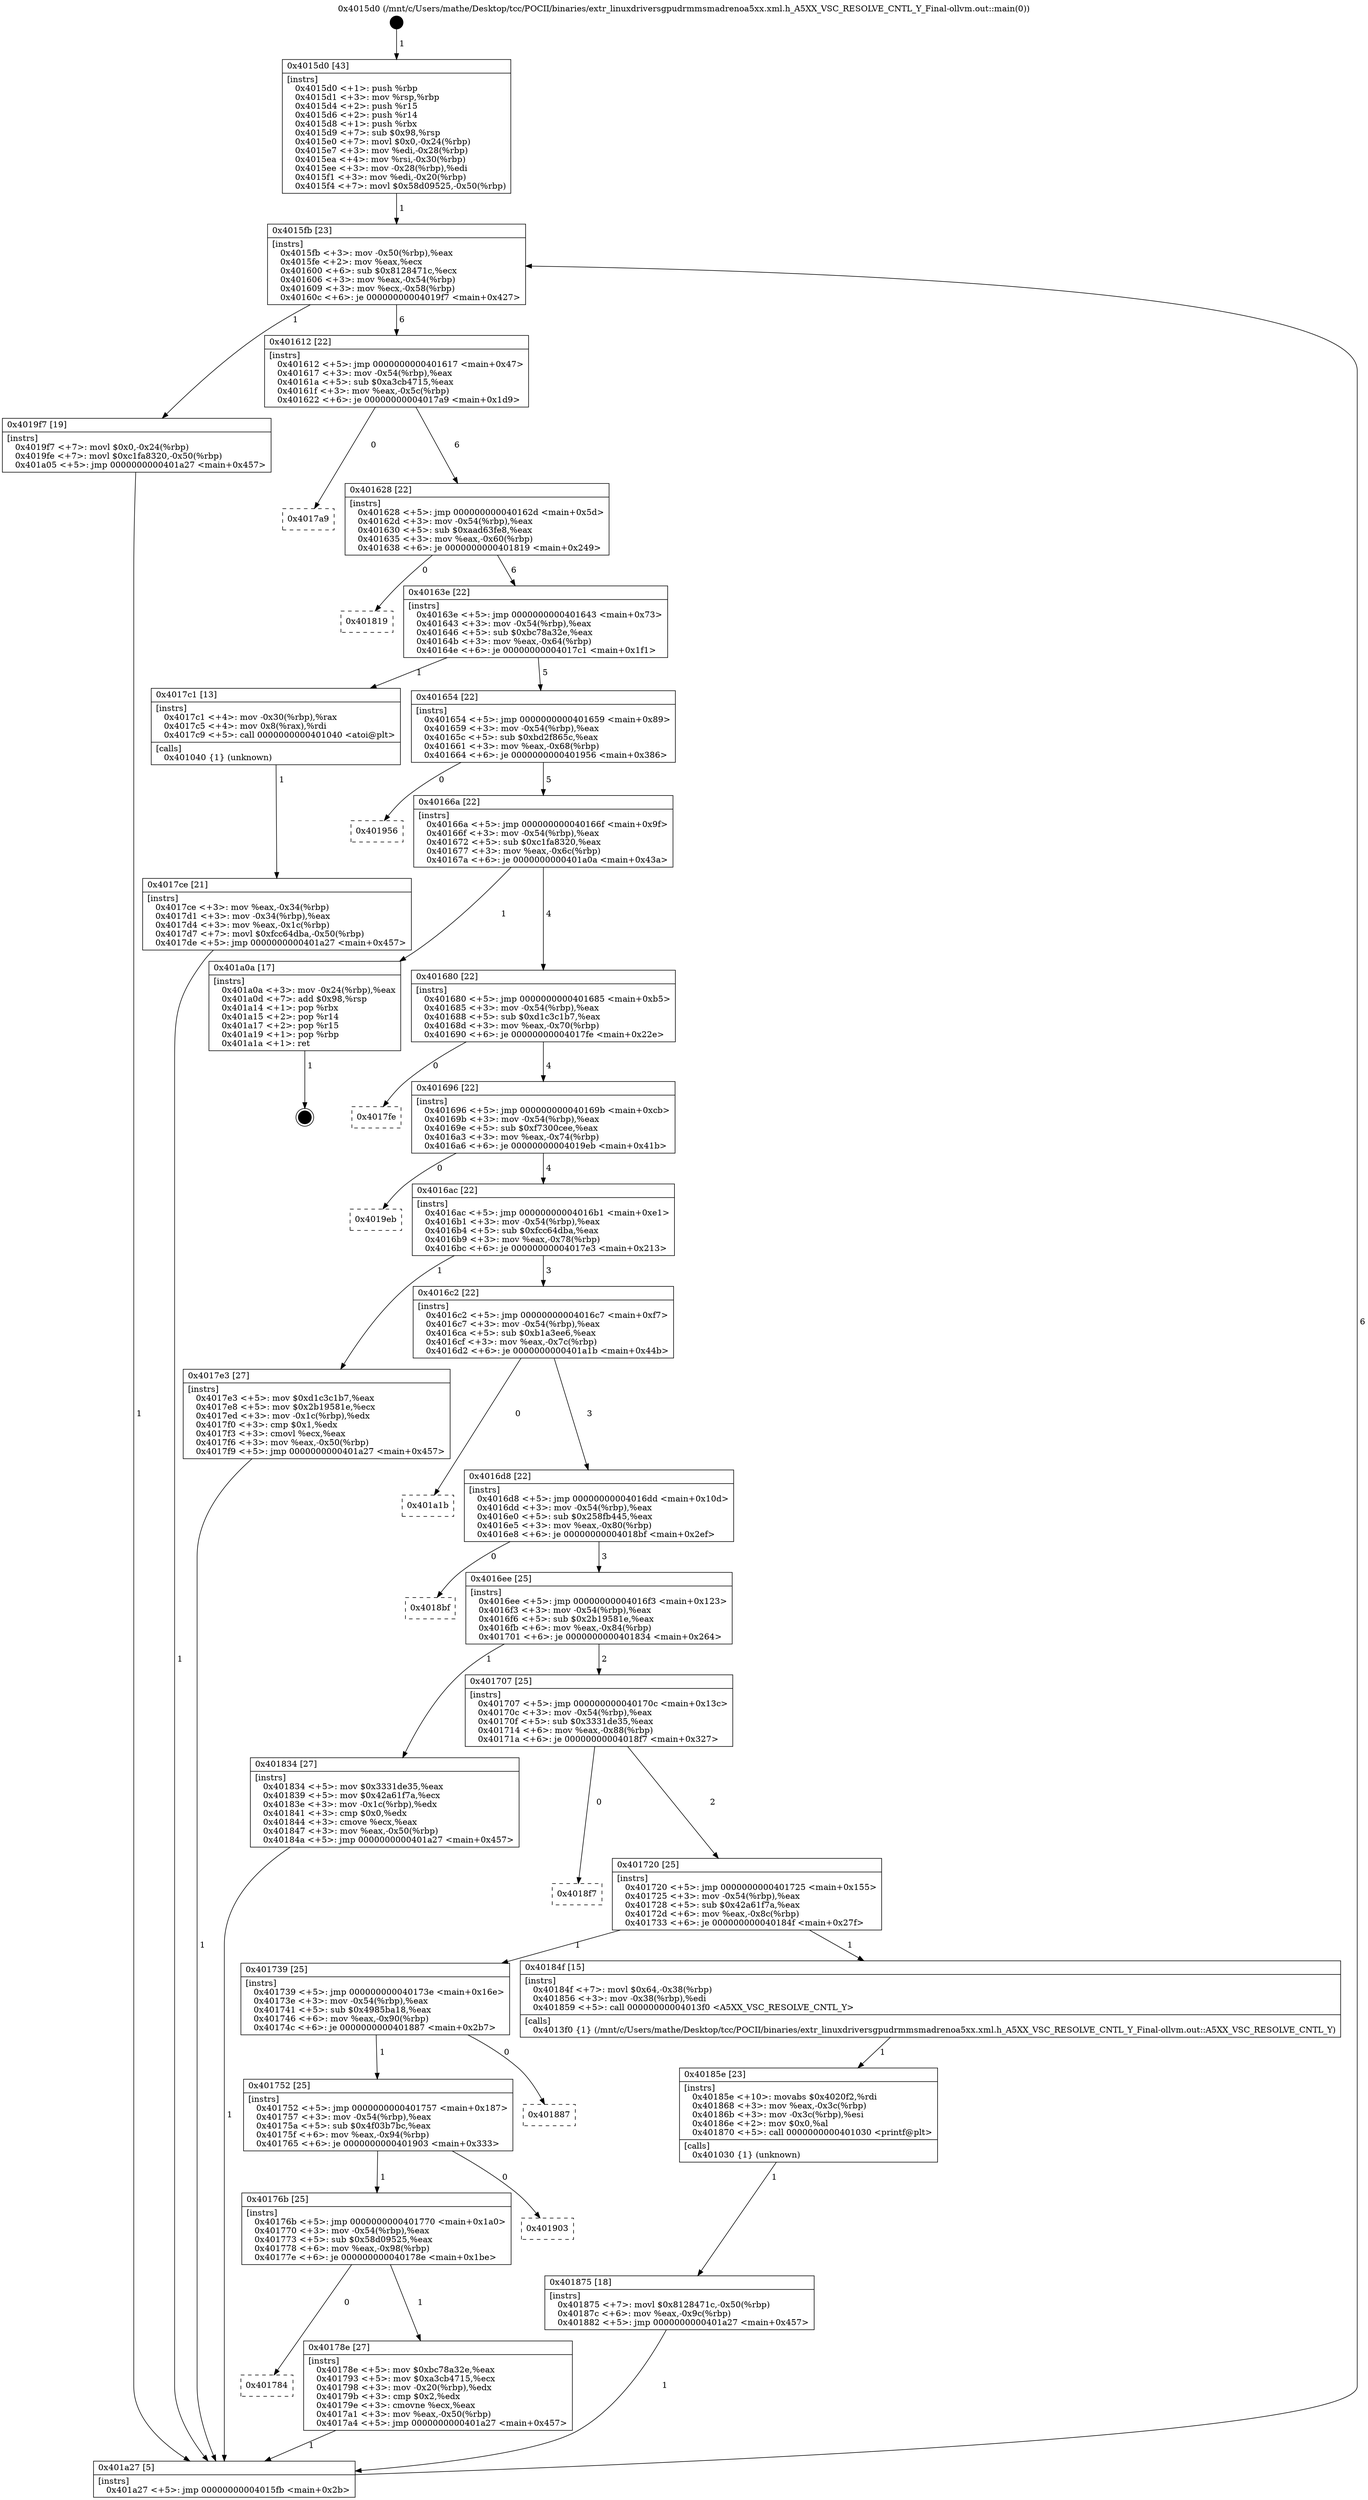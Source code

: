 digraph "0x4015d0" {
  label = "0x4015d0 (/mnt/c/Users/mathe/Desktop/tcc/POCII/binaries/extr_linuxdriversgpudrmmsmadrenoa5xx.xml.h_A5XX_VSC_RESOLVE_CNTL_Y_Final-ollvm.out::main(0))"
  labelloc = "t"
  node[shape=record]

  Entry [label="",width=0.3,height=0.3,shape=circle,fillcolor=black,style=filled]
  "0x4015fb" [label="{
     0x4015fb [23]\l
     | [instrs]\l
     &nbsp;&nbsp;0x4015fb \<+3\>: mov -0x50(%rbp),%eax\l
     &nbsp;&nbsp;0x4015fe \<+2\>: mov %eax,%ecx\l
     &nbsp;&nbsp;0x401600 \<+6\>: sub $0x8128471c,%ecx\l
     &nbsp;&nbsp;0x401606 \<+3\>: mov %eax,-0x54(%rbp)\l
     &nbsp;&nbsp;0x401609 \<+3\>: mov %ecx,-0x58(%rbp)\l
     &nbsp;&nbsp;0x40160c \<+6\>: je 00000000004019f7 \<main+0x427\>\l
  }"]
  "0x4019f7" [label="{
     0x4019f7 [19]\l
     | [instrs]\l
     &nbsp;&nbsp;0x4019f7 \<+7\>: movl $0x0,-0x24(%rbp)\l
     &nbsp;&nbsp;0x4019fe \<+7\>: movl $0xc1fa8320,-0x50(%rbp)\l
     &nbsp;&nbsp;0x401a05 \<+5\>: jmp 0000000000401a27 \<main+0x457\>\l
  }"]
  "0x401612" [label="{
     0x401612 [22]\l
     | [instrs]\l
     &nbsp;&nbsp;0x401612 \<+5\>: jmp 0000000000401617 \<main+0x47\>\l
     &nbsp;&nbsp;0x401617 \<+3\>: mov -0x54(%rbp),%eax\l
     &nbsp;&nbsp;0x40161a \<+5\>: sub $0xa3cb4715,%eax\l
     &nbsp;&nbsp;0x40161f \<+3\>: mov %eax,-0x5c(%rbp)\l
     &nbsp;&nbsp;0x401622 \<+6\>: je 00000000004017a9 \<main+0x1d9\>\l
  }"]
  Exit [label="",width=0.3,height=0.3,shape=circle,fillcolor=black,style=filled,peripheries=2]
  "0x4017a9" [label="{
     0x4017a9\l
  }", style=dashed]
  "0x401628" [label="{
     0x401628 [22]\l
     | [instrs]\l
     &nbsp;&nbsp;0x401628 \<+5\>: jmp 000000000040162d \<main+0x5d\>\l
     &nbsp;&nbsp;0x40162d \<+3\>: mov -0x54(%rbp),%eax\l
     &nbsp;&nbsp;0x401630 \<+5\>: sub $0xaad63fe8,%eax\l
     &nbsp;&nbsp;0x401635 \<+3\>: mov %eax,-0x60(%rbp)\l
     &nbsp;&nbsp;0x401638 \<+6\>: je 0000000000401819 \<main+0x249\>\l
  }"]
  "0x401875" [label="{
     0x401875 [18]\l
     | [instrs]\l
     &nbsp;&nbsp;0x401875 \<+7\>: movl $0x8128471c,-0x50(%rbp)\l
     &nbsp;&nbsp;0x40187c \<+6\>: mov %eax,-0x9c(%rbp)\l
     &nbsp;&nbsp;0x401882 \<+5\>: jmp 0000000000401a27 \<main+0x457\>\l
  }"]
  "0x401819" [label="{
     0x401819\l
  }", style=dashed]
  "0x40163e" [label="{
     0x40163e [22]\l
     | [instrs]\l
     &nbsp;&nbsp;0x40163e \<+5\>: jmp 0000000000401643 \<main+0x73\>\l
     &nbsp;&nbsp;0x401643 \<+3\>: mov -0x54(%rbp),%eax\l
     &nbsp;&nbsp;0x401646 \<+5\>: sub $0xbc78a32e,%eax\l
     &nbsp;&nbsp;0x40164b \<+3\>: mov %eax,-0x64(%rbp)\l
     &nbsp;&nbsp;0x40164e \<+6\>: je 00000000004017c1 \<main+0x1f1\>\l
  }"]
  "0x40185e" [label="{
     0x40185e [23]\l
     | [instrs]\l
     &nbsp;&nbsp;0x40185e \<+10\>: movabs $0x4020f2,%rdi\l
     &nbsp;&nbsp;0x401868 \<+3\>: mov %eax,-0x3c(%rbp)\l
     &nbsp;&nbsp;0x40186b \<+3\>: mov -0x3c(%rbp),%esi\l
     &nbsp;&nbsp;0x40186e \<+2\>: mov $0x0,%al\l
     &nbsp;&nbsp;0x401870 \<+5\>: call 0000000000401030 \<printf@plt\>\l
     | [calls]\l
     &nbsp;&nbsp;0x401030 \{1\} (unknown)\l
  }"]
  "0x4017c1" [label="{
     0x4017c1 [13]\l
     | [instrs]\l
     &nbsp;&nbsp;0x4017c1 \<+4\>: mov -0x30(%rbp),%rax\l
     &nbsp;&nbsp;0x4017c5 \<+4\>: mov 0x8(%rax),%rdi\l
     &nbsp;&nbsp;0x4017c9 \<+5\>: call 0000000000401040 \<atoi@plt\>\l
     | [calls]\l
     &nbsp;&nbsp;0x401040 \{1\} (unknown)\l
  }"]
  "0x401654" [label="{
     0x401654 [22]\l
     | [instrs]\l
     &nbsp;&nbsp;0x401654 \<+5\>: jmp 0000000000401659 \<main+0x89\>\l
     &nbsp;&nbsp;0x401659 \<+3\>: mov -0x54(%rbp),%eax\l
     &nbsp;&nbsp;0x40165c \<+5\>: sub $0xbd2f865c,%eax\l
     &nbsp;&nbsp;0x401661 \<+3\>: mov %eax,-0x68(%rbp)\l
     &nbsp;&nbsp;0x401664 \<+6\>: je 0000000000401956 \<main+0x386\>\l
  }"]
  "0x4017ce" [label="{
     0x4017ce [21]\l
     | [instrs]\l
     &nbsp;&nbsp;0x4017ce \<+3\>: mov %eax,-0x34(%rbp)\l
     &nbsp;&nbsp;0x4017d1 \<+3\>: mov -0x34(%rbp),%eax\l
     &nbsp;&nbsp;0x4017d4 \<+3\>: mov %eax,-0x1c(%rbp)\l
     &nbsp;&nbsp;0x4017d7 \<+7\>: movl $0xfcc64dba,-0x50(%rbp)\l
     &nbsp;&nbsp;0x4017de \<+5\>: jmp 0000000000401a27 \<main+0x457\>\l
  }"]
  "0x401956" [label="{
     0x401956\l
  }", style=dashed]
  "0x40166a" [label="{
     0x40166a [22]\l
     | [instrs]\l
     &nbsp;&nbsp;0x40166a \<+5\>: jmp 000000000040166f \<main+0x9f\>\l
     &nbsp;&nbsp;0x40166f \<+3\>: mov -0x54(%rbp),%eax\l
     &nbsp;&nbsp;0x401672 \<+5\>: sub $0xc1fa8320,%eax\l
     &nbsp;&nbsp;0x401677 \<+3\>: mov %eax,-0x6c(%rbp)\l
     &nbsp;&nbsp;0x40167a \<+6\>: je 0000000000401a0a \<main+0x43a\>\l
  }"]
  "0x4015d0" [label="{
     0x4015d0 [43]\l
     | [instrs]\l
     &nbsp;&nbsp;0x4015d0 \<+1\>: push %rbp\l
     &nbsp;&nbsp;0x4015d1 \<+3\>: mov %rsp,%rbp\l
     &nbsp;&nbsp;0x4015d4 \<+2\>: push %r15\l
     &nbsp;&nbsp;0x4015d6 \<+2\>: push %r14\l
     &nbsp;&nbsp;0x4015d8 \<+1\>: push %rbx\l
     &nbsp;&nbsp;0x4015d9 \<+7\>: sub $0x98,%rsp\l
     &nbsp;&nbsp;0x4015e0 \<+7\>: movl $0x0,-0x24(%rbp)\l
     &nbsp;&nbsp;0x4015e7 \<+3\>: mov %edi,-0x28(%rbp)\l
     &nbsp;&nbsp;0x4015ea \<+4\>: mov %rsi,-0x30(%rbp)\l
     &nbsp;&nbsp;0x4015ee \<+3\>: mov -0x28(%rbp),%edi\l
     &nbsp;&nbsp;0x4015f1 \<+3\>: mov %edi,-0x20(%rbp)\l
     &nbsp;&nbsp;0x4015f4 \<+7\>: movl $0x58d09525,-0x50(%rbp)\l
  }"]
  "0x401a0a" [label="{
     0x401a0a [17]\l
     | [instrs]\l
     &nbsp;&nbsp;0x401a0a \<+3\>: mov -0x24(%rbp),%eax\l
     &nbsp;&nbsp;0x401a0d \<+7\>: add $0x98,%rsp\l
     &nbsp;&nbsp;0x401a14 \<+1\>: pop %rbx\l
     &nbsp;&nbsp;0x401a15 \<+2\>: pop %r14\l
     &nbsp;&nbsp;0x401a17 \<+2\>: pop %r15\l
     &nbsp;&nbsp;0x401a19 \<+1\>: pop %rbp\l
     &nbsp;&nbsp;0x401a1a \<+1\>: ret\l
  }"]
  "0x401680" [label="{
     0x401680 [22]\l
     | [instrs]\l
     &nbsp;&nbsp;0x401680 \<+5\>: jmp 0000000000401685 \<main+0xb5\>\l
     &nbsp;&nbsp;0x401685 \<+3\>: mov -0x54(%rbp),%eax\l
     &nbsp;&nbsp;0x401688 \<+5\>: sub $0xd1c3c1b7,%eax\l
     &nbsp;&nbsp;0x40168d \<+3\>: mov %eax,-0x70(%rbp)\l
     &nbsp;&nbsp;0x401690 \<+6\>: je 00000000004017fe \<main+0x22e\>\l
  }"]
  "0x401a27" [label="{
     0x401a27 [5]\l
     | [instrs]\l
     &nbsp;&nbsp;0x401a27 \<+5\>: jmp 00000000004015fb \<main+0x2b\>\l
  }"]
  "0x4017fe" [label="{
     0x4017fe\l
  }", style=dashed]
  "0x401696" [label="{
     0x401696 [22]\l
     | [instrs]\l
     &nbsp;&nbsp;0x401696 \<+5\>: jmp 000000000040169b \<main+0xcb\>\l
     &nbsp;&nbsp;0x40169b \<+3\>: mov -0x54(%rbp),%eax\l
     &nbsp;&nbsp;0x40169e \<+5\>: sub $0xf7300cee,%eax\l
     &nbsp;&nbsp;0x4016a3 \<+3\>: mov %eax,-0x74(%rbp)\l
     &nbsp;&nbsp;0x4016a6 \<+6\>: je 00000000004019eb \<main+0x41b\>\l
  }"]
  "0x401784" [label="{
     0x401784\l
  }", style=dashed]
  "0x4019eb" [label="{
     0x4019eb\l
  }", style=dashed]
  "0x4016ac" [label="{
     0x4016ac [22]\l
     | [instrs]\l
     &nbsp;&nbsp;0x4016ac \<+5\>: jmp 00000000004016b1 \<main+0xe1\>\l
     &nbsp;&nbsp;0x4016b1 \<+3\>: mov -0x54(%rbp),%eax\l
     &nbsp;&nbsp;0x4016b4 \<+5\>: sub $0xfcc64dba,%eax\l
     &nbsp;&nbsp;0x4016b9 \<+3\>: mov %eax,-0x78(%rbp)\l
     &nbsp;&nbsp;0x4016bc \<+6\>: je 00000000004017e3 \<main+0x213\>\l
  }"]
  "0x40178e" [label="{
     0x40178e [27]\l
     | [instrs]\l
     &nbsp;&nbsp;0x40178e \<+5\>: mov $0xbc78a32e,%eax\l
     &nbsp;&nbsp;0x401793 \<+5\>: mov $0xa3cb4715,%ecx\l
     &nbsp;&nbsp;0x401798 \<+3\>: mov -0x20(%rbp),%edx\l
     &nbsp;&nbsp;0x40179b \<+3\>: cmp $0x2,%edx\l
     &nbsp;&nbsp;0x40179e \<+3\>: cmovne %ecx,%eax\l
     &nbsp;&nbsp;0x4017a1 \<+3\>: mov %eax,-0x50(%rbp)\l
     &nbsp;&nbsp;0x4017a4 \<+5\>: jmp 0000000000401a27 \<main+0x457\>\l
  }"]
  "0x4017e3" [label="{
     0x4017e3 [27]\l
     | [instrs]\l
     &nbsp;&nbsp;0x4017e3 \<+5\>: mov $0xd1c3c1b7,%eax\l
     &nbsp;&nbsp;0x4017e8 \<+5\>: mov $0x2b19581e,%ecx\l
     &nbsp;&nbsp;0x4017ed \<+3\>: mov -0x1c(%rbp),%edx\l
     &nbsp;&nbsp;0x4017f0 \<+3\>: cmp $0x1,%edx\l
     &nbsp;&nbsp;0x4017f3 \<+3\>: cmovl %ecx,%eax\l
     &nbsp;&nbsp;0x4017f6 \<+3\>: mov %eax,-0x50(%rbp)\l
     &nbsp;&nbsp;0x4017f9 \<+5\>: jmp 0000000000401a27 \<main+0x457\>\l
  }"]
  "0x4016c2" [label="{
     0x4016c2 [22]\l
     | [instrs]\l
     &nbsp;&nbsp;0x4016c2 \<+5\>: jmp 00000000004016c7 \<main+0xf7\>\l
     &nbsp;&nbsp;0x4016c7 \<+3\>: mov -0x54(%rbp),%eax\l
     &nbsp;&nbsp;0x4016ca \<+5\>: sub $0xb1a3ee6,%eax\l
     &nbsp;&nbsp;0x4016cf \<+3\>: mov %eax,-0x7c(%rbp)\l
     &nbsp;&nbsp;0x4016d2 \<+6\>: je 0000000000401a1b \<main+0x44b\>\l
  }"]
  "0x40176b" [label="{
     0x40176b [25]\l
     | [instrs]\l
     &nbsp;&nbsp;0x40176b \<+5\>: jmp 0000000000401770 \<main+0x1a0\>\l
     &nbsp;&nbsp;0x401770 \<+3\>: mov -0x54(%rbp),%eax\l
     &nbsp;&nbsp;0x401773 \<+5\>: sub $0x58d09525,%eax\l
     &nbsp;&nbsp;0x401778 \<+6\>: mov %eax,-0x98(%rbp)\l
     &nbsp;&nbsp;0x40177e \<+6\>: je 000000000040178e \<main+0x1be\>\l
  }"]
  "0x401a1b" [label="{
     0x401a1b\l
  }", style=dashed]
  "0x4016d8" [label="{
     0x4016d8 [22]\l
     | [instrs]\l
     &nbsp;&nbsp;0x4016d8 \<+5\>: jmp 00000000004016dd \<main+0x10d\>\l
     &nbsp;&nbsp;0x4016dd \<+3\>: mov -0x54(%rbp),%eax\l
     &nbsp;&nbsp;0x4016e0 \<+5\>: sub $0x258fb445,%eax\l
     &nbsp;&nbsp;0x4016e5 \<+3\>: mov %eax,-0x80(%rbp)\l
     &nbsp;&nbsp;0x4016e8 \<+6\>: je 00000000004018bf \<main+0x2ef\>\l
  }"]
  "0x401903" [label="{
     0x401903\l
  }", style=dashed]
  "0x4018bf" [label="{
     0x4018bf\l
  }", style=dashed]
  "0x4016ee" [label="{
     0x4016ee [25]\l
     | [instrs]\l
     &nbsp;&nbsp;0x4016ee \<+5\>: jmp 00000000004016f3 \<main+0x123\>\l
     &nbsp;&nbsp;0x4016f3 \<+3\>: mov -0x54(%rbp),%eax\l
     &nbsp;&nbsp;0x4016f6 \<+5\>: sub $0x2b19581e,%eax\l
     &nbsp;&nbsp;0x4016fb \<+6\>: mov %eax,-0x84(%rbp)\l
     &nbsp;&nbsp;0x401701 \<+6\>: je 0000000000401834 \<main+0x264\>\l
  }"]
  "0x401752" [label="{
     0x401752 [25]\l
     | [instrs]\l
     &nbsp;&nbsp;0x401752 \<+5\>: jmp 0000000000401757 \<main+0x187\>\l
     &nbsp;&nbsp;0x401757 \<+3\>: mov -0x54(%rbp),%eax\l
     &nbsp;&nbsp;0x40175a \<+5\>: sub $0x4f03b7bc,%eax\l
     &nbsp;&nbsp;0x40175f \<+6\>: mov %eax,-0x94(%rbp)\l
     &nbsp;&nbsp;0x401765 \<+6\>: je 0000000000401903 \<main+0x333\>\l
  }"]
  "0x401834" [label="{
     0x401834 [27]\l
     | [instrs]\l
     &nbsp;&nbsp;0x401834 \<+5\>: mov $0x3331de35,%eax\l
     &nbsp;&nbsp;0x401839 \<+5\>: mov $0x42a61f7a,%ecx\l
     &nbsp;&nbsp;0x40183e \<+3\>: mov -0x1c(%rbp),%edx\l
     &nbsp;&nbsp;0x401841 \<+3\>: cmp $0x0,%edx\l
     &nbsp;&nbsp;0x401844 \<+3\>: cmove %ecx,%eax\l
     &nbsp;&nbsp;0x401847 \<+3\>: mov %eax,-0x50(%rbp)\l
     &nbsp;&nbsp;0x40184a \<+5\>: jmp 0000000000401a27 \<main+0x457\>\l
  }"]
  "0x401707" [label="{
     0x401707 [25]\l
     | [instrs]\l
     &nbsp;&nbsp;0x401707 \<+5\>: jmp 000000000040170c \<main+0x13c\>\l
     &nbsp;&nbsp;0x40170c \<+3\>: mov -0x54(%rbp),%eax\l
     &nbsp;&nbsp;0x40170f \<+5\>: sub $0x3331de35,%eax\l
     &nbsp;&nbsp;0x401714 \<+6\>: mov %eax,-0x88(%rbp)\l
     &nbsp;&nbsp;0x40171a \<+6\>: je 00000000004018f7 \<main+0x327\>\l
  }"]
  "0x401887" [label="{
     0x401887\l
  }", style=dashed]
  "0x4018f7" [label="{
     0x4018f7\l
  }", style=dashed]
  "0x401720" [label="{
     0x401720 [25]\l
     | [instrs]\l
     &nbsp;&nbsp;0x401720 \<+5\>: jmp 0000000000401725 \<main+0x155\>\l
     &nbsp;&nbsp;0x401725 \<+3\>: mov -0x54(%rbp),%eax\l
     &nbsp;&nbsp;0x401728 \<+5\>: sub $0x42a61f7a,%eax\l
     &nbsp;&nbsp;0x40172d \<+6\>: mov %eax,-0x8c(%rbp)\l
     &nbsp;&nbsp;0x401733 \<+6\>: je 000000000040184f \<main+0x27f\>\l
  }"]
  "0x401739" [label="{
     0x401739 [25]\l
     | [instrs]\l
     &nbsp;&nbsp;0x401739 \<+5\>: jmp 000000000040173e \<main+0x16e\>\l
     &nbsp;&nbsp;0x40173e \<+3\>: mov -0x54(%rbp),%eax\l
     &nbsp;&nbsp;0x401741 \<+5\>: sub $0x4985ba18,%eax\l
     &nbsp;&nbsp;0x401746 \<+6\>: mov %eax,-0x90(%rbp)\l
     &nbsp;&nbsp;0x40174c \<+6\>: je 0000000000401887 \<main+0x2b7\>\l
  }"]
  "0x40184f" [label="{
     0x40184f [15]\l
     | [instrs]\l
     &nbsp;&nbsp;0x40184f \<+7\>: movl $0x64,-0x38(%rbp)\l
     &nbsp;&nbsp;0x401856 \<+3\>: mov -0x38(%rbp),%edi\l
     &nbsp;&nbsp;0x401859 \<+5\>: call 00000000004013f0 \<A5XX_VSC_RESOLVE_CNTL_Y\>\l
     | [calls]\l
     &nbsp;&nbsp;0x4013f0 \{1\} (/mnt/c/Users/mathe/Desktop/tcc/POCII/binaries/extr_linuxdriversgpudrmmsmadrenoa5xx.xml.h_A5XX_VSC_RESOLVE_CNTL_Y_Final-ollvm.out::A5XX_VSC_RESOLVE_CNTL_Y)\l
  }"]
  Entry -> "0x4015d0" [label=" 1"]
  "0x4015fb" -> "0x4019f7" [label=" 1"]
  "0x4015fb" -> "0x401612" [label=" 6"]
  "0x401a0a" -> Exit [label=" 1"]
  "0x401612" -> "0x4017a9" [label=" 0"]
  "0x401612" -> "0x401628" [label=" 6"]
  "0x4019f7" -> "0x401a27" [label=" 1"]
  "0x401628" -> "0x401819" [label=" 0"]
  "0x401628" -> "0x40163e" [label=" 6"]
  "0x401875" -> "0x401a27" [label=" 1"]
  "0x40163e" -> "0x4017c1" [label=" 1"]
  "0x40163e" -> "0x401654" [label=" 5"]
  "0x40185e" -> "0x401875" [label=" 1"]
  "0x401654" -> "0x401956" [label=" 0"]
  "0x401654" -> "0x40166a" [label=" 5"]
  "0x40184f" -> "0x40185e" [label=" 1"]
  "0x40166a" -> "0x401a0a" [label=" 1"]
  "0x40166a" -> "0x401680" [label=" 4"]
  "0x401834" -> "0x401a27" [label=" 1"]
  "0x401680" -> "0x4017fe" [label=" 0"]
  "0x401680" -> "0x401696" [label=" 4"]
  "0x4017e3" -> "0x401a27" [label=" 1"]
  "0x401696" -> "0x4019eb" [label=" 0"]
  "0x401696" -> "0x4016ac" [label=" 4"]
  "0x4017ce" -> "0x401a27" [label=" 1"]
  "0x4016ac" -> "0x4017e3" [label=" 1"]
  "0x4016ac" -> "0x4016c2" [label=" 3"]
  "0x4017c1" -> "0x4017ce" [label=" 1"]
  "0x4016c2" -> "0x401a1b" [label=" 0"]
  "0x4016c2" -> "0x4016d8" [label=" 3"]
  "0x4015d0" -> "0x4015fb" [label=" 1"]
  "0x4016d8" -> "0x4018bf" [label=" 0"]
  "0x4016d8" -> "0x4016ee" [label=" 3"]
  "0x40178e" -> "0x401a27" [label=" 1"]
  "0x4016ee" -> "0x401834" [label=" 1"]
  "0x4016ee" -> "0x401707" [label=" 2"]
  "0x40176b" -> "0x40178e" [label=" 1"]
  "0x401707" -> "0x4018f7" [label=" 0"]
  "0x401707" -> "0x401720" [label=" 2"]
  "0x401a27" -> "0x4015fb" [label=" 6"]
  "0x401720" -> "0x40184f" [label=" 1"]
  "0x401720" -> "0x401739" [label=" 1"]
  "0x401752" -> "0x40176b" [label=" 1"]
  "0x401739" -> "0x401887" [label=" 0"]
  "0x401739" -> "0x401752" [label=" 1"]
  "0x40176b" -> "0x401784" [label=" 0"]
  "0x401752" -> "0x401903" [label=" 0"]
}
